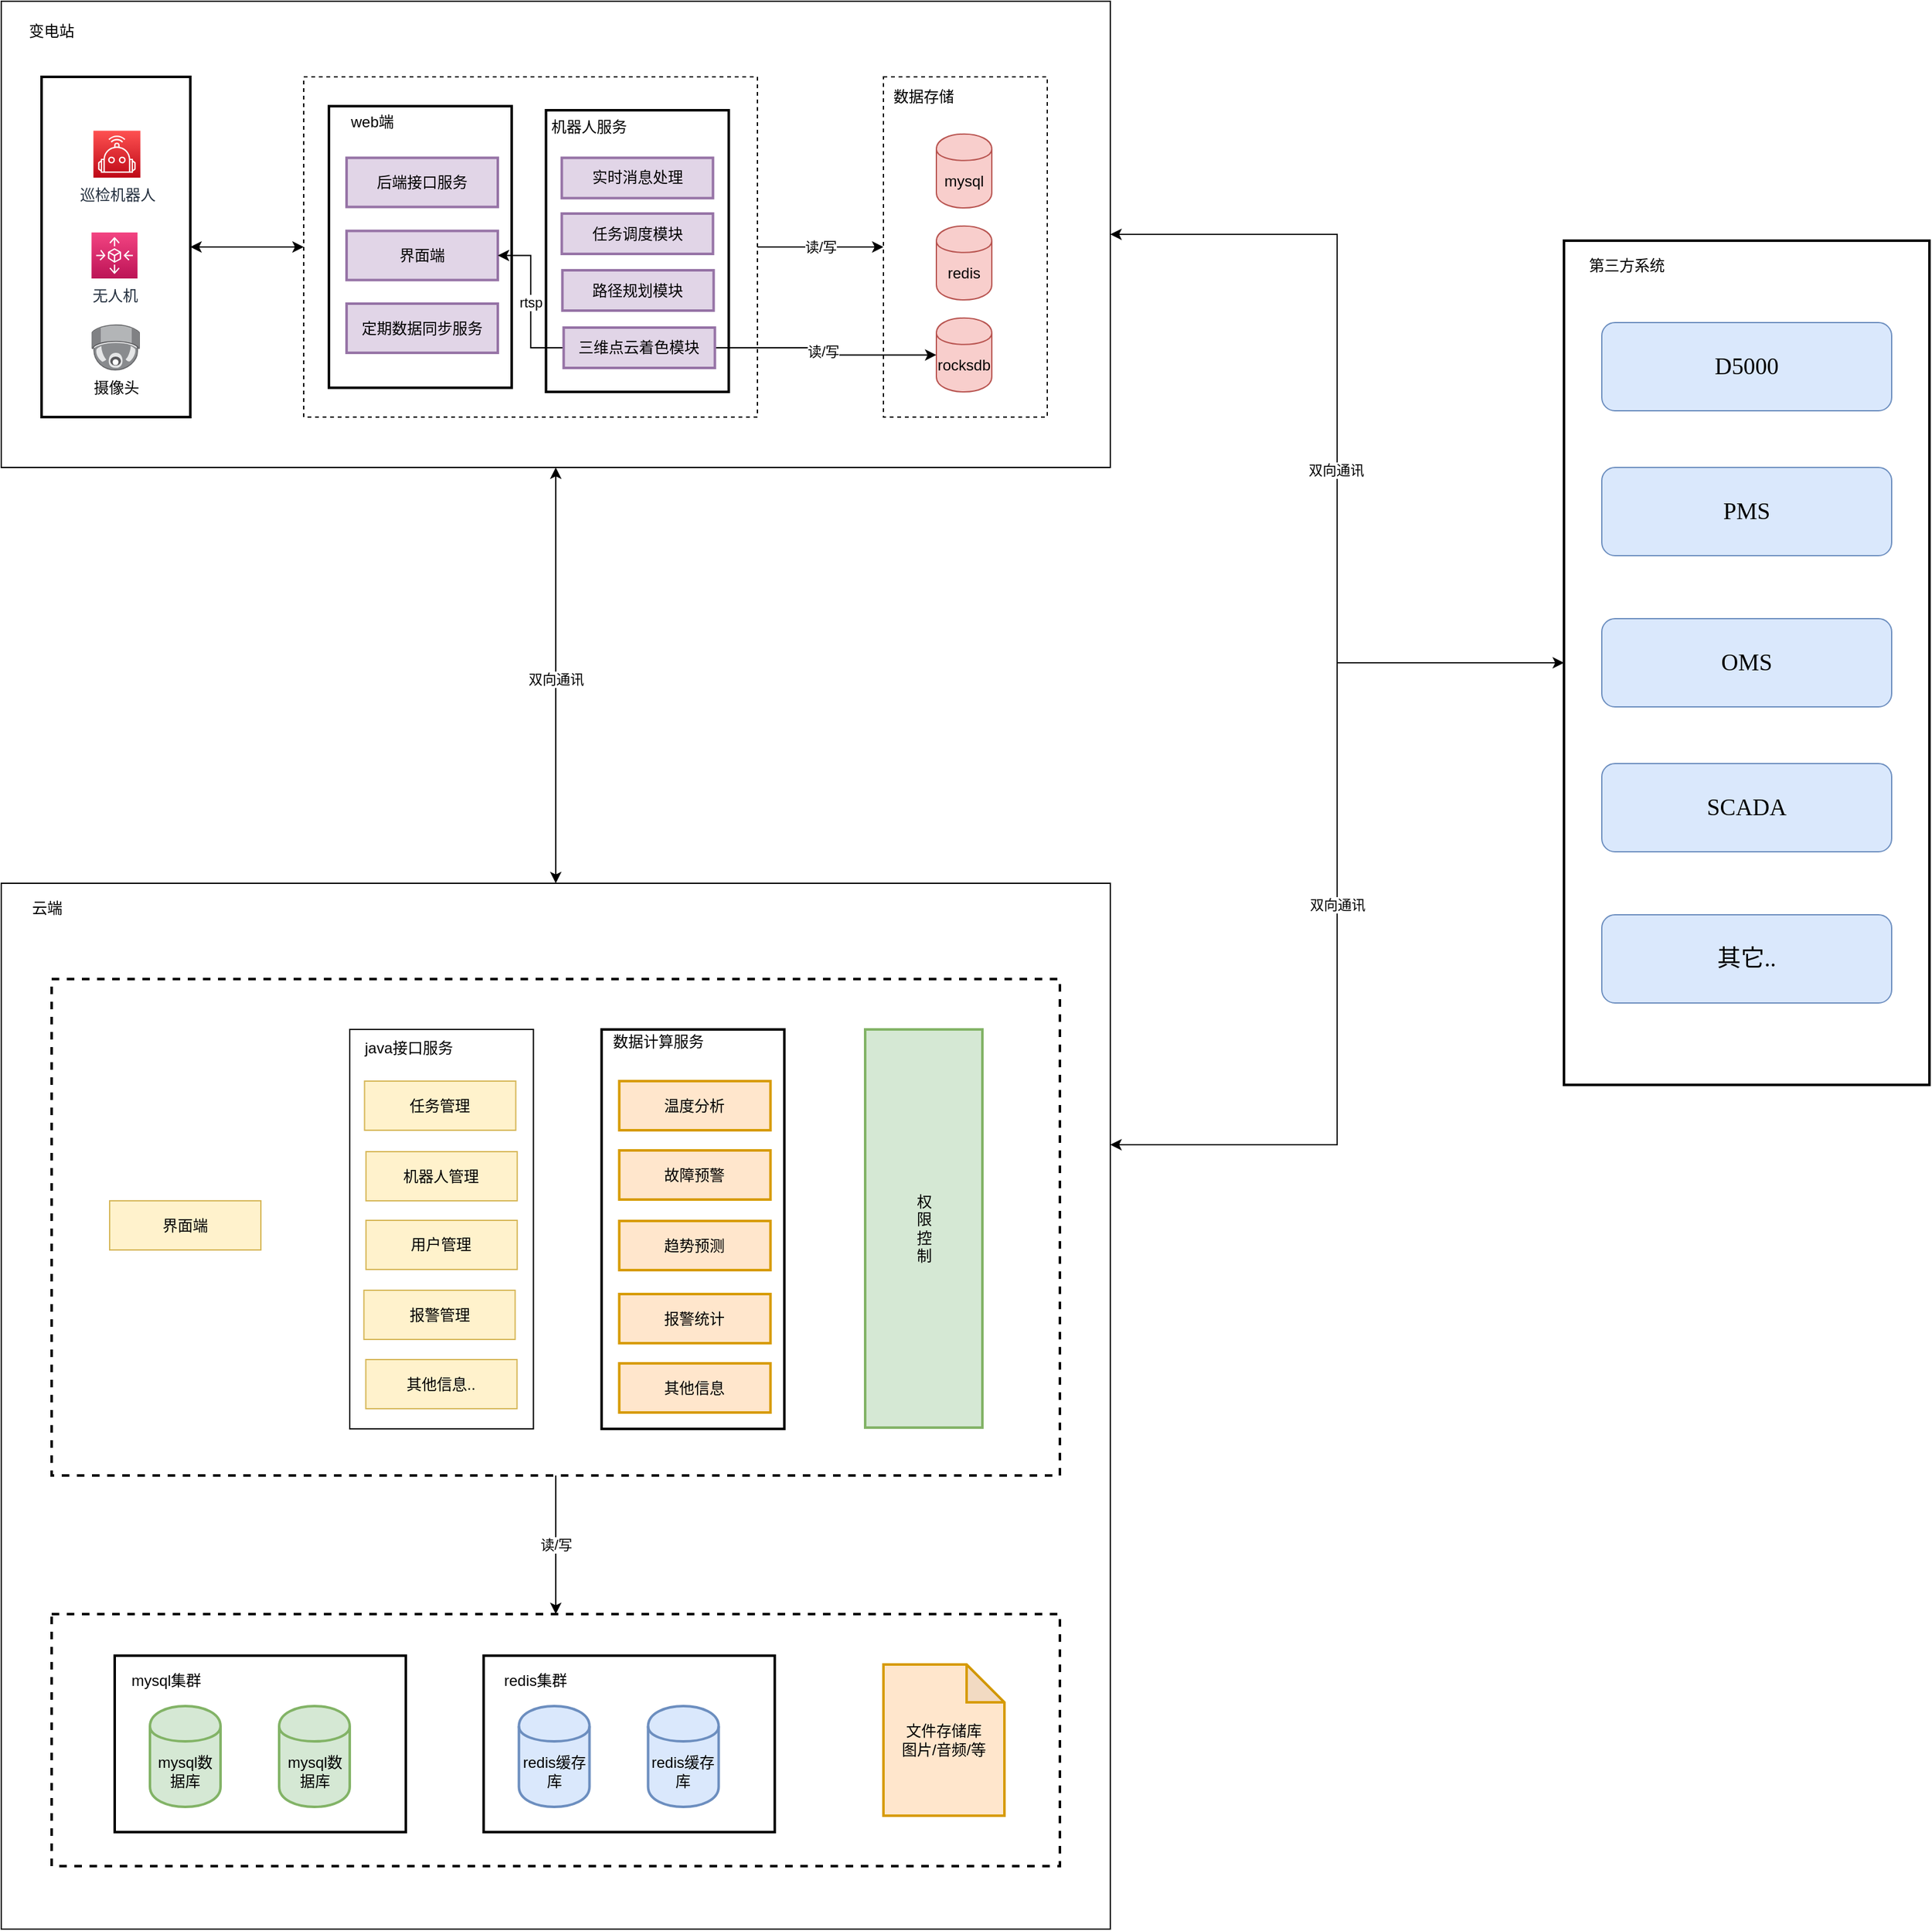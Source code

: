 <mxfile version="12.9.12" type="github">
  <diagram id="g2saCS9ZN4Dq22sfe7y9" name="第 1 页">
    <mxGraphModel dx="1864" dy="1016" grid="1" gridSize="10" guides="1" tooltips="1" connect="1" arrows="1" fold="1" page="1" pageScale="1" pageWidth="700" pageHeight="1000" math="0" shadow="0">
      <root>
        <mxCell id="0" />
        <mxCell id="1" parent="0" />
        <mxCell id="KYIhWk6ESMxBG8aCFAth-51" style="edgeStyle=orthogonalEdgeStyle;rounded=0;orthogonalLoop=1;jettySize=auto;html=1;exitX=0.5;exitY=0;exitDx=0;exitDy=0;entryX=0.5;entryY=1;entryDx=0;entryDy=0;startArrow=classic;startFill=1;endArrow=classic;endFill=1;" edge="1" parent="1" source="KYIhWk6ESMxBG8aCFAth-24" target="P6RNPHfj09jxccIvvhvF-91">
          <mxGeometry relative="1" as="geometry" />
        </mxCell>
        <mxCell id="KYIhWk6ESMxBG8aCFAth-53" value="双向通讯" style="edgeLabel;html=1;align=center;verticalAlign=middle;resizable=0;points=[];" vertex="1" connectable="0" parent="KYIhWk6ESMxBG8aCFAth-51">
          <mxGeometry x="-0.018" relative="1" as="geometry">
            <mxPoint as="offset" />
          </mxGeometry>
        </mxCell>
        <mxCell id="KYIhWk6ESMxBG8aCFAth-24" value="" style="rounded=0;whiteSpace=wrap;html=1;" vertex="1" parent="1">
          <mxGeometry x="200" y="860" width="880" height="830" as="geometry" />
        </mxCell>
        <mxCell id="P6RNPHfj09jxccIvvhvF-91" value="" style="rounded=0;whiteSpace=wrap;html=1;" parent="1" vertex="1">
          <mxGeometry x="200" y="160" width="880" height="370" as="geometry" />
        </mxCell>
        <mxCell id="KYIhWk6ESMxBG8aCFAth-1" value="" style="rounded=0;whiteSpace=wrap;html=1;dashed=1;" vertex="1" parent="1">
          <mxGeometry x="900" y="220" width="130" height="270" as="geometry" />
        </mxCell>
        <mxCell id="P6RNPHfj09jxccIvvhvF-6" value="" style="rounded=0;whiteSpace=wrap;html=1;labelBackgroundColor=none;strokeWidth=2;fillColor=none;dashed=1;" parent="1" vertex="1">
          <mxGeometry x="240" y="1440" width="800" height="200" as="geometry" />
        </mxCell>
        <mxCell id="KYIhWk6ESMxBG8aCFAth-6" value="读/写" style="edgeStyle=orthogonalEdgeStyle;rounded=0;orthogonalLoop=1;jettySize=auto;html=1;exitX=1;exitY=0.5;exitDx=0;exitDy=0;entryX=0;entryY=0.5;entryDx=0;entryDy=0;" edge="1" parent="1" source="P6RNPHfj09jxccIvvhvF-81" target="KYIhWk6ESMxBG8aCFAth-1">
          <mxGeometry relative="1" as="geometry" />
        </mxCell>
        <mxCell id="P6RNPHfj09jxccIvvhvF-81" value="" style="rounded=0;whiteSpace=wrap;html=1;dashed=1;" parent="1" vertex="1">
          <mxGeometry x="440" y="220" width="360" height="270" as="geometry" />
        </mxCell>
        <mxCell id="P6RNPHfj09jxccIvvhvF-7" value="" style="rounded=0;whiteSpace=wrap;html=1;labelBackgroundColor=none;strokeWidth=2;fillColor=none;" parent="1" vertex="1">
          <mxGeometry x="290" y="1473" width="231" height="140" as="geometry" />
        </mxCell>
        <mxCell id="KYIhWk6ESMxBG8aCFAth-37" value="读/写" style="edgeStyle=orthogonalEdgeStyle;rounded=0;orthogonalLoop=1;jettySize=auto;html=1;exitX=0.5;exitY=1;exitDx=0;exitDy=0;entryX=0.5;entryY=0;entryDx=0;entryDy=0;" edge="1" parent="1" source="P6RNPHfj09jxccIvvhvF-8" target="P6RNPHfj09jxccIvvhvF-6">
          <mxGeometry relative="1" as="geometry" />
        </mxCell>
        <mxCell id="P6RNPHfj09jxccIvvhvF-8" value="" style="rounded=0;whiteSpace=wrap;html=1;labelBackgroundColor=none;strokeWidth=2;fillColor=none;dashed=1;" parent="1" vertex="1">
          <mxGeometry x="240" y="936" width="800" height="394" as="geometry" />
        </mxCell>
        <mxCell id="P6RNPHfj09jxccIvvhvF-9" value="" style="rounded=0;whiteSpace=wrap;html=1;labelBackgroundColor=none;strokeWidth=2;fillColor=none;" parent="1" vertex="1">
          <mxGeometry x="632.25" y="246.5" width="145" height="223.5" as="geometry" />
        </mxCell>
        <mxCell id="KYIhWk6ESMxBG8aCFAth-54" value="双向通讯" style="edgeStyle=orthogonalEdgeStyle;rounded=0;orthogonalLoop=1;jettySize=auto;html=1;exitX=0;exitY=0.5;exitDx=0;exitDy=0;startArrow=none;startFill=0;endArrow=classic;endFill=1;entryX=1;entryY=0.25;entryDx=0;entryDy=0;" edge="1" parent="1" source="P6RNPHfj09jxccIvvhvF-13" target="KYIhWk6ESMxBG8aCFAth-24">
          <mxGeometry relative="1" as="geometry" />
        </mxCell>
        <mxCell id="P6RNPHfj09jxccIvvhvF-13" value="" style="rounded=0;whiteSpace=wrap;html=1;strokeWidth=2;" parent="1" vertex="1">
          <mxGeometry x="1440" y="350" width="290" height="670" as="geometry" />
        </mxCell>
        <mxCell id="P6RNPHfj09jxccIvvhvF-15" value="第三方系统" style="text;html=1;strokeColor=none;fillColor=none;align=center;verticalAlign=middle;whiteSpace=wrap;rounded=0;" parent="1" vertex="1">
          <mxGeometry x="1450" y="360" width="80" height="20" as="geometry" />
        </mxCell>
        <mxCell id="P6RNPHfj09jxccIvvhvF-16" value="&lt;span lang=&quot;EN-US&quot; style=&quot;white-space: normal ; font-size: 14pt ; font-family: &amp;#34;tim&amp;#34; , serif&quot;&gt;D5000&lt;/span&gt;&lt;span style=&quot;font-size: medium ; white-space: normal&quot;&gt;&lt;/span&gt;" style="rounded=1;whiteSpace=wrap;html=1;fillColor=#dae8fc;strokeColor=#6c8ebf;" parent="1" vertex="1">
          <mxGeometry x="1470" y="415" width="230" height="70" as="geometry" />
        </mxCell>
        <mxCell id="P6RNPHfj09jxccIvvhvF-17" value="&lt;span lang=&quot;EN-US&quot; style=&quot;white-space: normal ; font-size: 14pt ; font-family: &amp;#34;tim&amp;#34; , serif&quot;&gt;PMS&lt;/span&gt;&lt;span style=&quot;font-size: medium ; white-space: normal&quot;&gt;&lt;/span&gt;" style="rounded=1;whiteSpace=wrap;html=1;fillColor=#dae8fc;strokeColor=#6c8ebf;" parent="1" vertex="1">
          <mxGeometry x="1470" y="530" width="230" height="70" as="geometry" />
        </mxCell>
        <mxCell id="P6RNPHfj09jxccIvvhvF-18" value="&lt;span lang=&quot;EN-US&quot; style=&quot;font-size: 14pt ; font-family: &amp;#34;tim&amp;#34; , serif&quot;&gt;OMS&lt;/span&gt;&lt;span style=&quot;font-size: medium&quot;&gt;&lt;/span&gt;" style="rounded=1;whiteSpace=wrap;html=1;fillColor=#dae8fc;strokeColor=#6c8ebf;" parent="1" vertex="1">
          <mxGeometry x="1470" y="650" width="230" height="70" as="geometry" />
        </mxCell>
        <mxCell id="P6RNPHfj09jxccIvvhvF-19" value="&lt;span lang=&quot;EN-US&quot; style=&quot;font-size: 14pt ; font-family: &amp;#34;tim&amp;#34; , serif&quot;&gt;SCADA&lt;/span&gt;&lt;span style=&quot;font-size: medium&quot;&gt;&lt;/span&gt;" style="rounded=1;whiteSpace=wrap;html=1;fillColor=#dae8fc;strokeColor=#6c8ebf;" parent="1" vertex="1">
          <mxGeometry x="1470" y="765" width="230" height="70" as="geometry" />
        </mxCell>
        <mxCell id="KYIhWk6ESMxBG8aCFAth-48" style="edgeStyle=orthogonalEdgeStyle;rounded=0;orthogonalLoop=1;jettySize=auto;html=1;entryX=0;entryY=0.5;entryDx=0;entryDy=0;startArrow=classic;startFill=1;" edge="1" parent="1" source="P6RNPHfj09jxccIvvhvF-91" target="P6RNPHfj09jxccIvvhvF-13">
          <mxGeometry relative="1" as="geometry">
            <mxPoint x="1080" y="685" as="sourcePoint" />
          </mxGeometry>
        </mxCell>
        <mxCell id="KYIhWk6ESMxBG8aCFAth-49" value="双向通讯" style="edgeLabel;html=1;align=center;verticalAlign=middle;resizable=0;points=[];" vertex="1" connectable="0" parent="KYIhWk6ESMxBG8aCFAth-48">
          <mxGeometry x="0.048" y="-1" relative="1" as="geometry">
            <mxPoint as="offset" />
          </mxGeometry>
        </mxCell>
        <mxCell id="P6RNPHfj09jxccIvvhvF-29" value="权&lt;br&gt;限&lt;br&gt;控&lt;br&gt;制" style="rounded=0;whiteSpace=wrap;html=1;labelBackgroundColor=none;strokeWidth=2;fillColor=#d5e8d4;strokeColor=#82b366;" parent="1" vertex="1">
          <mxGeometry x="885.5" y="976" width="93" height="316" as="geometry" />
        </mxCell>
        <mxCell id="P6RNPHfj09jxccIvvhvF-31" value="mysql数据库" style="shape=cylinder;whiteSpace=wrap;html=1;boundedLbl=1;backgroundOutline=1;labelBackgroundColor=none;strokeWidth=2;fillColor=#d5e8d4;strokeColor=#82b366;" parent="1" vertex="1">
          <mxGeometry x="318" y="1513" width="56" height="80" as="geometry" />
        </mxCell>
        <mxCell id="P6RNPHfj09jxccIvvhvF-32" value="文件存储库&lt;br&gt;图片/音频/等" style="shape=note;whiteSpace=wrap;html=1;backgroundOutline=1;darkOpacity=0.05;labelBackgroundColor=none;strokeWidth=2;fillColor=#ffe6cc;strokeColor=#d79b00;" parent="1" vertex="1">
          <mxGeometry x="900" y="1480" width="96" height="120" as="geometry" />
        </mxCell>
        <mxCell id="P6RNPHfj09jxccIvvhvF-34" value="机器人服务" style="text;html=1;strokeColor=none;fillColor=none;align=center;verticalAlign=middle;whiteSpace=wrap;rounded=0;labelBackgroundColor=none;" parent="1" vertex="1">
          <mxGeometry x="633.75" y="249.5" width="65" height="20" as="geometry" />
        </mxCell>
        <mxCell id="P6RNPHfj09jxccIvvhvF-35" value="路径规划模块" style="rounded=0;whiteSpace=wrap;html=1;labelBackgroundColor=none;strokeWidth=2;fillColor=#e1d5e7;strokeColor=#9673a6;" parent="1" vertex="1">
          <mxGeometry x="645.25" y="373.5" width="120" height="32" as="geometry" />
        </mxCell>
        <mxCell id="P6RNPHfj09jxccIvvhvF-36" value="实时消息处理" style="rounded=0;whiteSpace=wrap;html=1;labelBackgroundColor=none;strokeWidth=2;fillColor=#e1d5e7;strokeColor=#9673a6;" parent="1" vertex="1">
          <mxGeometry x="644.75" y="284.25" width="120" height="32" as="geometry" />
        </mxCell>
        <mxCell id="P6RNPHfj09jxccIvvhvF-37" value="任务调度模块" style="rounded=0;whiteSpace=wrap;html=1;labelBackgroundColor=none;strokeWidth=2;fillColor=#e1d5e7;strokeColor=#9673a6;" parent="1" vertex="1">
          <mxGeometry x="644.75" y="328.5" width="120" height="32" as="geometry" />
        </mxCell>
        <mxCell id="P6RNPHfj09jxccIvvhvF-93" style="edgeStyle=orthogonalEdgeStyle;rounded=0;orthogonalLoop=1;jettySize=auto;html=1;exitX=1;exitY=0.5;exitDx=0;exitDy=0;entryX=0;entryY=0.5;entryDx=0;entryDy=0;startArrow=classic;startFill=1;" parent="1" source="P6RNPHfj09jxccIvvhvF-42" target="P6RNPHfj09jxccIvvhvF-81" edge="1">
          <mxGeometry relative="1" as="geometry" />
        </mxCell>
        <mxCell id="P6RNPHfj09jxccIvvhvF-42" value="" style="rounded=0;whiteSpace=wrap;html=1;labelBackgroundColor=none;strokeWidth=2;fillColor=none;" parent="1" vertex="1">
          <mxGeometry x="232" y="220" width="118" height="270" as="geometry" />
        </mxCell>
        <mxCell id="P6RNPHfj09jxccIvvhvF-43" value="巡检机器人" style="outlineConnect=0;fontColor=#232F3E;gradientColor=#FE5151;gradientDirection=north;fillColor=#BE0917;strokeColor=#ffffff;dashed=0;verticalLabelPosition=bottom;verticalAlign=top;align=center;html=1;fontSize=12;fontStyle=0;aspect=fixed;shape=mxgraph.aws4.resourceIcon;resIcon=mxgraph.aws4.robotics;labelBackgroundColor=none;" parent="1" vertex="1">
          <mxGeometry x="273.13" y="262.75" width="37.25" height="37.25" as="geometry" />
        </mxCell>
        <mxCell id="P6RNPHfj09jxccIvvhvF-44" value="变电站" style="text;html=1;strokeColor=none;fillColor=none;align=center;verticalAlign=middle;whiteSpace=wrap;rounded=0;labelBackgroundColor=none;" parent="1" vertex="1">
          <mxGeometry x="211.5" y="174" width="55.5" height="20" as="geometry" />
        </mxCell>
        <mxCell id="P6RNPHfj09jxccIvvhvF-45" value="" style="rounded=0;whiteSpace=wrap;html=1;labelBackgroundColor=none;strokeWidth=2;fillColor=none;" parent="1" vertex="1">
          <mxGeometry x="676.35" y="976" width="145" height="317" as="geometry" />
        </mxCell>
        <mxCell id="P6RNPHfj09jxccIvvhvF-46" value="数据计算服务" style="text;html=1;strokeColor=none;fillColor=none;align=center;verticalAlign=middle;whiteSpace=wrap;rounded=0;labelBackgroundColor=none;" parent="1" vertex="1">
          <mxGeometry x="681.85" y="976" width="78.75" height="20" as="geometry" />
        </mxCell>
        <mxCell id="P6RNPHfj09jxccIvvhvF-47" value="趋势预测" style="rounded=0;whiteSpace=wrap;html=1;labelBackgroundColor=none;strokeWidth=2;fillColor=#ffe6cc;strokeColor=#d79b00;" parent="1" vertex="1">
          <mxGeometry x="690.35" y="1128" width="120" height="39" as="geometry" />
        </mxCell>
        <mxCell id="P6RNPHfj09jxccIvvhvF-48" value="温度分析" style="rounded=0;whiteSpace=wrap;html=1;labelBackgroundColor=none;strokeWidth=2;fillColor=#ffe6cc;strokeColor=#d79b00;" parent="1" vertex="1">
          <mxGeometry x="690.35" y="1017" width="120" height="39" as="geometry" />
        </mxCell>
        <mxCell id="P6RNPHfj09jxccIvvhvF-49" value="故障预警" style="rounded=0;whiteSpace=wrap;html=1;labelBackgroundColor=none;strokeWidth=2;fillColor=#ffe6cc;strokeColor=#d79b00;" parent="1" vertex="1">
          <mxGeometry x="690.35" y="1072" width="120" height="39" as="geometry" />
        </mxCell>
        <mxCell id="P6RNPHfj09jxccIvvhvF-50" value="报警统计" style="rounded=0;whiteSpace=wrap;html=1;labelBackgroundColor=none;strokeWidth=2;fillColor=#ffe6cc;strokeColor=#d79b00;" parent="1" vertex="1">
          <mxGeometry x="690.35" y="1186" width="120" height="39" as="geometry" />
        </mxCell>
        <mxCell id="P6RNPHfj09jxccIvvhvF-57" value="无人机" style="outlineConnect=0;fontColor=#232F3E;gradientColor=#F34482;gradientDirection=north;fillColor=#BC1356;strokeColor=#ffffff;dashed=0;verticalLabelPosition=bottom;verticalAlign=top;align=center;html=1;fontSize=12;fontStyle=0;aspect=fixed;shape=mxgraph.aws4.resourceIcon;resIcon=mxgraph.aws4.autoscaling;labelBackgroundColor=none;" parent="1" vertex="1">
          <mxGeometry x="271.63" y="343.5" width="36.5" height="36.5" as="geometry" />
        </mxCell>
        <mxCell id="P6RNPHfj09jxccIvvhvF-58" value="摄像头" style="points=[];aspect=fixed;html=1;align=center;shadow=0;dashed=0;image;image=img/lib/allied_telesis/security/Surveillance_Camera_Ceiling.svg;labelBackgroundColor=none;strokeWidth=2;fillColor=none;" parent="1" vertex="1">
          <mxGeometry x="271.63" y="416.5" width="38.35" height="36.5" as="geometry" />
        </mxCell>
        <mxCell id="P6RNPHfj09jxccIvvhvF-59" value="mysql集群" style="text;html=1;strokeColor=none;fillColor=none;align=center;verticalAlign=middle;whiteSpace=wrap;rounded=0;labelBackgroundColor=none;" parent="1" vertex="1">
          <mxGeometry x="291" y="1483" width="80" height="20" as="geometry" />
        </mxCell>
        <mxCell id="P6RNPHfj09jxccIvvhvF-60" value="mysql数据库" style="shape=cylinder;whiteSpace=wrap;html=1;boundedLbl=1;backgroundOutline=1;labelBackgroundColor=none;strokeWidth=2;fillColor=#d5e8d4;strokeColor=#82b366;" parent="1" vertex="1">
          <mxGeometry x="420.5" y="1513" width="56" height="80" as="geometry" />
        </mxCell>
        <mxCell id="P6RNPHfj09jxccIvvhvF-61" value="" style="rounded=0;whiteSpace=wrap;html=1;labelBackgroundColor=none;strokeWidth=2;fillColor=none;" parent="1" vertex="1">
          <mxGeometry x="582.75" y="1473" width="231" height="140" as="geometry" />
        </mxCell>
        <mxCell id="P6RNPHfj09jxccIvvhvF-62" value="redis缓存库" style="shape=cylinder;whiteSpace=wrap;html=1;boundedLbl=1;backgroundOutline=1;labelBackgroundColor=none;strokeWidth=2;fillColor=#dae8fc;strokeColor=#6c8ebf;" parent="1" vertex="1">
          <mxGeometry x="610.75" y="1513" width="56" height="80" as="geometry" />
        </mxCell>
        <mxCell id="P6RNPHfj09jxccIvvhvF-63" value="redis集群" style="text;html=1;strokeColor=none;fillColor=none;align=center;verticalAlign=middle;whiteSpace=wrap;rounded=0;labelBackgroundColor=none;" parent="1" vertex="1">
          <mxGeometry x="583.75" y="1483" width="80" height="20" as="geometry" />
        </mxCell>
        <mxCell id="P6RNPHfj09jxccIvvhvF-64" value="redis缓存库" style="shape=cylinder;whiteSpace=wrap;html=1;boundedLbl=1;backgroundOutline=1;labelBackgroundColor=none;strokeWidth=2;fillColor=#dae8fc;strokeColor=#6c8ebf;" parent="1" vertex="1">
          <mxGeometry x="713.25" y="1513" width="56" height="80" as="geometry" />
        </mxCell>
        <mxCell id="P6RNPHfj09jxccIvvhvF-68" value="" style="rounded=0;whiteSpace=wrap;html=1;" parent="1" vertex="1">
          <mxGeometry x="476.5" y="976" width="145.75" height="317" as="geometry" />
        </mxCell>
        <mxCell id="P6RNPHfj09jxccIvvhvF-69" value="java接口服务" style="text;html=1;strokeColor=none;fillColor=none;align=center;verticalAlign=middle;whiteSpace=wrap;rounded=0;" parent="1" vertex="1">
          <mxGeometry x="485.25" y="981" width="77" height="20" as="geometry" />
        </mxCell>
        <mxCell id="P6RNPHfj09jxccIvvhvF-70" value="任务管理" style="rounded=0;whiteSpace=wrap;html=1;fillColor=#fff2cc;strokeColor=#d6b656;" parent="1" vertex="1">
          <mxGeometry x="488.25" y="1017" width="120" height="39" as="geometry" />
        </mxCell>
        <mxCell id="P6RNPHfj09jxccIvvhvF-71" value="机器人管理" style="rounded=0;whiteSpace=wrap;html=1;fillColor=#fff2cc;strokeColor=#d6b656;" parent="1" vertex="1">
          <mxGeometry x="489.38" y="1073" width="120" height="39" as="geometry" />
        </mxCell>
        <mxCell id="P6RNPHfj09jxccIvvhvF-72" value="用户管理" style="rounded=0;whiteSpace=wrap;html=1;fillColor=#fff2cc;strokeColor=#d6b656;" parent="1" vertex="1">
          <mxGeometry x="489.38" y="1127.5" width="120" height="39" as="geometry" />
        </mxCell>
        <mxCell id="P6RNPHfj09jxccIvvhvF-73" value="报警管理" style="rounded=0;whiteSpace=wrap;html=1;fillColor=#fff2cc;strokeColor=#d6b656;" parent="1" vertex="1">
          <mxGeometry x="487.75" y="1183" width="120" height="39" as="geometry" />
        </mxCell>
        <mxCell id="P6RNPHfj09jxccIvvhvF-74" value="其他信息.." style="rounded=0;whiteSpace=wrap;html=1;fillColor=#fff2cc;strokeColor=#d6b656;" parent="1" vertex="1">
          <mxGeometry x="489.25" y="1238" width="120" height="39" as="geometry" />
        </mxCell>
        <mxCell id="P6RNPHfj09jxccIvvhvF-77" value="其他信息" style="rounded=0;whiteSpace=wrap;html=1;labelBackgroundColor=none;strokeWidth=2;fillColor=#ffe6cc;strokeColor=#d79b00;" parent="1" vertex="1">
          <mxGeometry x="690.35" y="1241" width="120" height="39" as="geometry" />
        </mxCell>
        <mxCell id="P6RNPHfj09jxccIvvhvF-85" value="" style="rounded=0;whiteSpace=wrap;html=1;labelBackgroundColor=none;strokeWidth=2;fillColor=none;" parent="1" vertex="1">
          <mxGeometry x="460" y="243.25" width="145" height="223.5" as="geometry" />
        </mxCell>
        <mxCell id="P6RNPHfj09jxccIvvhvF-86" value="web端" style="text;html=1;strokeColor=none;fillColor=none;align=center;verticalAlign=middle;whiteSpace=wrap;rounded=0;labelBackgroundColor=none;" parent="1" vertex="1">
          <mxGeometry x="461.5" y="246.25" width="65" height="20" as="geometry" />
        </mxCell>
        <mxCell id="P6RNPHfj09jxccIvvhvF-87" value="后端接口服务" style="rounded=0;whiteSpace=wrap;html=1;labelBackgroundColor=none;strokeWidth=2;fillColor=#e1d5e7;strokeColor=#9673a6;" parent="1" vertex="1">
          <mxGeometry x="474" y="284.25" width="120" height="39" as="geometry" />
        </mxCell>
        <mxCell id="P6RNPHfj09jxccIvvhvF-88" value="界面端" style="rounded=0;whiteSpace=wrap;html=1;labelBackgroundColor=none;strokeWidth=2;fillColor=#e1d5e7;strokeColor=#9673a6;" parent="1" vertex="1">
          <mxGeometry x="474" y="342.25" width="120" height="39" as="geometry" />
        </mxCell>
        <mxCell id="P6RNPHfj09jxccIvvhvF-89" value="定期数据同步服务" style="rounded=0;whiteSpace=wrap;html=1;labelBackgroundColor=none;strokeWidth=2;fillColor=#e1d5e7;strokeColor=#9673a6;" parent="1" vertex="1">
          <mxGeometry x="474" y="400" width="120" height="39" as="geometry" />
        </mxCell>
        <mxCell id="P6RNPHfj09jxccIvvhvF-90" value="mysql" style="shape=cylinder;whiteSpace=wrap;html=1;boundedLbl=1;backgroundOutline=1;fillColor=#f8cecc;strokeColor=#b85450;" parent="1" vertex="1">
          <mxGeometry x="942" y="265.38" width="43.97" height="58.62" as="geometry" />
        </mxCell>
        <mxCell id="KYIhWk6ESMxBG8aCFAth-3" value="redis" style="shape=cylinder;whiteSpace=wrap;html=1;boundedLbl=1;backgroundOutline=1;fillColor=#f8cecc;strokeColor=#b85450;" vertex="1" parent="1">
          <mxGeometry x="942" y="338.38" width="43.97" height="58.62" as="geometry" />
        </mxCell>
        <mxCell id="KYIhWk6ESMxBG8aCFAth-4" value="rocksdb" style="shape=cylinder;whiteSpace=wrap;html=1;boundedLbl=1;backgroundOutline=1;fillColor=#f8cecc;strokeColor=#b85450;" vertex="1" parent="1">
          <mxGeometry x="942" y="411.38" width="43.97" height="58.62" as="geometry" />
        </mxCell>
        <mxCell id="KYIhWk6ESMxBG8aCFAth-5" value="数据存储" style="text;html=1;strokeColor=none;fillColor=none;align=center;verticalAlign=middle;whiteSpace=wrap;rounded=0;" vertex="1" parent="1">
          <mxGeometry x="904" y="226" width="56" height="20" as="geometry" />
        </mxCell>
        <mxCell id="KYIhWk6ESMxBG8aCFAth-13" style="edgeStyle=orthogonalEdgeStyle;rounded=0;orthogonalLoop=1;jettySize=auto;html=1;exitX=1;exitY=0.5;exitDx=0;exitDy=0;" edge="1" parent="1" source="KYIhWk6ESMxBG8aCFAth-12" target="KYIhWk6ESMxBG8aCFAth-4">
          <mxGeometry relative="1" as="geometry" />
        </mxCell>
        <mxCell id="KYIhWk6ESMxBG8aCFAth-15" value="读/写" style="edgeLabel;html=1;align=center;verticalAlign=middle;resizable=0;points=[];" vertex="1" connectable="0" parent="KYIhWk6ESMxBG8aCFAth-13">
          <mxGeometry x="0.003" y="-2" relative="1" as="geometry">
            <mxPoint as="offset" />
          </mxGeometry>
        </mxCell>
        <mxCell id="KYIhWk6ESMxBG8aCFAth-14" value="rtsp" style="edgeStyle=orthogonalEdgeStyle;rounded=0;orthogonalLoop=1;jettySize=auto;html=1;exitX=0;exitY=0.5;exitDx=0;exitDy=0;entryX=1;entryY=0.5;entryDx=0;entryDy=0;" edge="1" parent="1" source="KYIhWk6ESMxBG8aCFAth-12" target="P6RNPHfj09jxccIvvhvF-88">
          <mxGeometry relative="1" as="geometry" />
        </mxCell>
        <mxCell id="KYIhWk6ESMxBG8aCFAth-12" value="三维点云着色模块" style="rounded=0;whiteSpace=wrap;html=1;labelBackgroundColor=none;strokeWidth=2;fillColor=#e1d5e7;strokeColor=#9673a6;" vertex="1" parent="1">
          <mxGeometry x="646.25" y="419" width="120" height="32" as="geometry" />
        </mxCell>
        <mxCell id="KYIhWk6ESMxBG8aCFAth-29" value="界面端" style="rounded=0;whiteSpace=wrap;html=1;fillColor=#fff2cc;strokeColor=#d6b656;" vertex="1" parent="1">
          <mxGeometry x="286" y="1112" width="120" height="39" as="geometry" />
        </mxCell>
        <mxCell id="KYIhWk6ESMxBG8aCFAth-34" value="云端" style="text;html=1;strokeColor=none;fillColor=none;align=center;verticalAlign=middle;whiteSpace=wrap;rounded=0;dashed=1;" vertex="1" parent="1">
          <mxGeometry x="211.5" y="870" width="48.5" height="20" as="geometry" />
        </mxCell>
        <mxCell id="KYIhWk6ESMxBG8aCFAth-46" value="&lt;span lang=&quot;EN-US&quot; style=&quot;font-size: 14pt ; font-family: &amp;#34;tim&amp;#34; , serif&quot;&gt;其它..&lt;/span&gt;&lt;span style=&quot;font-size: medium&quot;&gt;&lt;/span&gt;" style="rounded=1;whiteSpace=wrap;html=1;fillColor=#dae8fc;strokeColor=#6c8ebf;" vertex="1" parent="1">
          <mxGeometry x="1470" y="885" width="230" height="70" as="geometry" />
        </mxCell>
      </root>
    </mxGraphModel>
  </diagram>
</mxfile>
